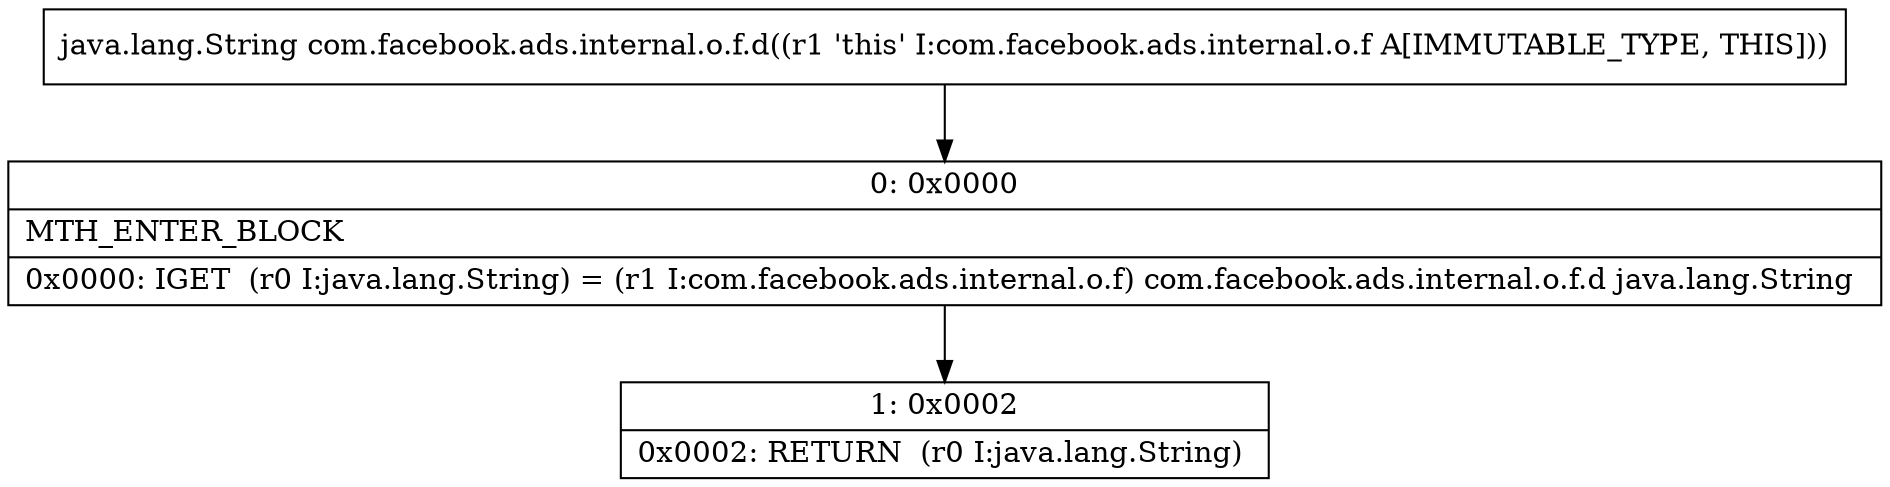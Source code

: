 digraph "CFG forcom.facebook.ads.internal.o.f.d()Ljava\/lang\/String;" {
Node_0 [shape=record,label="{0\:\ 0x0000|MTH_ENTER_BLOCK\l|0x0000: IGET  (r0 I:java.lang.String) = (r1 I:com.facebook.ads.internal.o.f) com.facebook.ads.internal.o.f.d java.lang.String \l}"];
Node_1 [shape=record,label="{1\:\ 0x0002|0x0002: RETURN  (r0 I:java.lang.String) \l}"];
MethodNode[shape=record,label="{java.lang.String com.facebook.ads.internal.o.f.d((r1 'this' I:com.facebook.ads.internal.o.f A[IMMUTABLE_TYPE, THIS])) }"];
MethodNode -> Node_0;
Node_0 -> Node_1;
}

